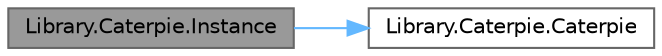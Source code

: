 digraph "Library.Caterpie.Instance"
{
 // INTERACTIVE_SVG=YES
 // LATEX_PDF_SIZE
  bgcolor="transparent";
  edge [fontname=Helvetica,fontsize=10,labelfontname=Helvetica,labelfontsize=10];
  node [fontname=Helvetica,fontsize=10,shape=box,height=0.2,width=0.4];
  rankdir="LR";
  Node1 [id="Node000001",label="Library.Caterpie.Instance",height=0.2,width=0.4,color="gray40", fillcolor="grey60", style="filled", fontcolor="black",tooltip="Este método retorna una copia del pokemon aplicando así, el patrón prototype."];
  Node1 -> Node2 [id="edge1_Node000001_Node000002",color="steelblue1",style="solid",tooltip=" "];
  Node2 [id="Node000002",label="Library.Caterpie.Caterpie",height=0.2,width=0.4,color="grey40", fillcolor="white", style="filled",URL="$classLibrary_1_1Caterpie.html#ae2d6f0acc15e9eeb563954e5ef074376",tooltip="Constructor de Caterpie, implementa el patron GRASP creator."];
}
